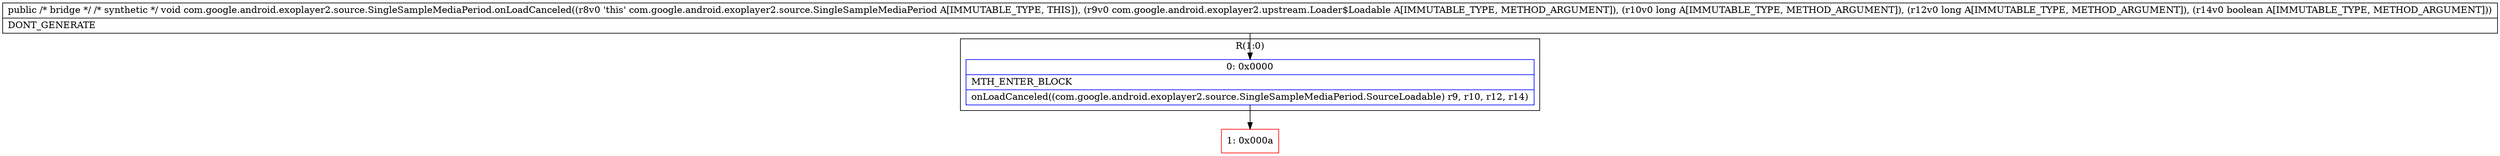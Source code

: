 digraph "CFG forcom.google.android.exoplayer2.source.SingleSampleMediaPeriod.onLoadCanceled(Lcom\/google\/android\/exoplayer2\/upstream\/Loader$Loadable;JJZ)V" {
subgraph cluster_Region_555880221 {
label = "R(1:0)";
node [shape=record,color=blue];
Node_0 [shape=record,label="{0\:\ 0x0000|MTH_ENTER_BLOCK\l|onLoadCanceled((com.google.android.exoplayer2.source.SingleSampleMediaPeriod.SourceLoadable) r9, r10, r12, r14)\l}"];
}
Node_1 [shape=record,color=red,label="{1\:\ 0x000a}"];
MethodNode[shape=record,label="{public \/* bridge *\/ \/* synthetic *\/ void com.google.android.exoplayer2.source.SingleSampleMediaPeriod.onLoadCanceled((r8v0 'this' com.google.android.exoplayer2.source.SingleSampleMediaPeriod A[IMMUTABLE_TYPE, THIS]), (r9v0 com.google.android.exoplayer2.upstream.Loader$Loadable A[IMMUTABLE_TYPE, METHOD_ARGUMENT]), (r10v0 long A[IMMUTABLE_TYPE, METHOD_ARGUMENT]), (r12v0 long A[IMMUTABLE_TYPE, METHOD_ARGUMENT]), (r14v0 boolean A[IMMUTABLE_TYPE, METHOD_ARGUMENT]))  | DONT_GENERATE\l}"];
MethodNode -> Node_0;
Node_0 -> Node_1;
}

